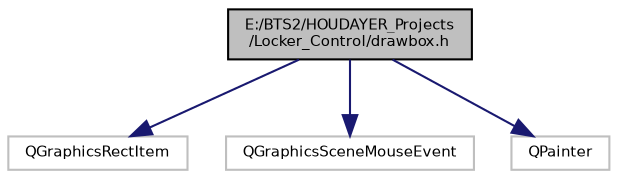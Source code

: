 digraph "E:/BTS2/HOUDAYER_Projects/Locker_Control/drawbox.h"
{
 // INTERACTIVE_SVG=YES
  bgcolor="transparent";
  edge [fontname="Helvetica",fontsize="7",labelfontname="Helvetica",labelfontsize="7"];
  node [fontname="Helvetica",fontsize="7",shape=record];
  Node1 [label="E:/BTS2/HOUDAYER_Projects\l/Locker_Control/drawbox.h",height=0.2,width=0.4,color="black", fillcolor="grey75", style="filled", fontcolor="black"];
  Node1 -> Node2 [color="midnightblue",fontsize="7",style="solid",fontname="Helvetica"];
  Node2 [label="QGraphicsRectItem",height=0.2,width=0.4,color="grey75"];
  Node1 -> Node3 [color="midnightblue",fontsize="7",style="solid",fontname="Helvetica"];
  Node3 [label="QGraphicsSceneMouseEvent",height=0.2,width=0.4,color="grey75"];
  Node1 -> Node4 [color="midnightblue",fontsize="7",style="solid",fontname="Helvetica"];
  Node4 [label="QPainter",height=0.2,width=0.4,color="grey75"];
}
